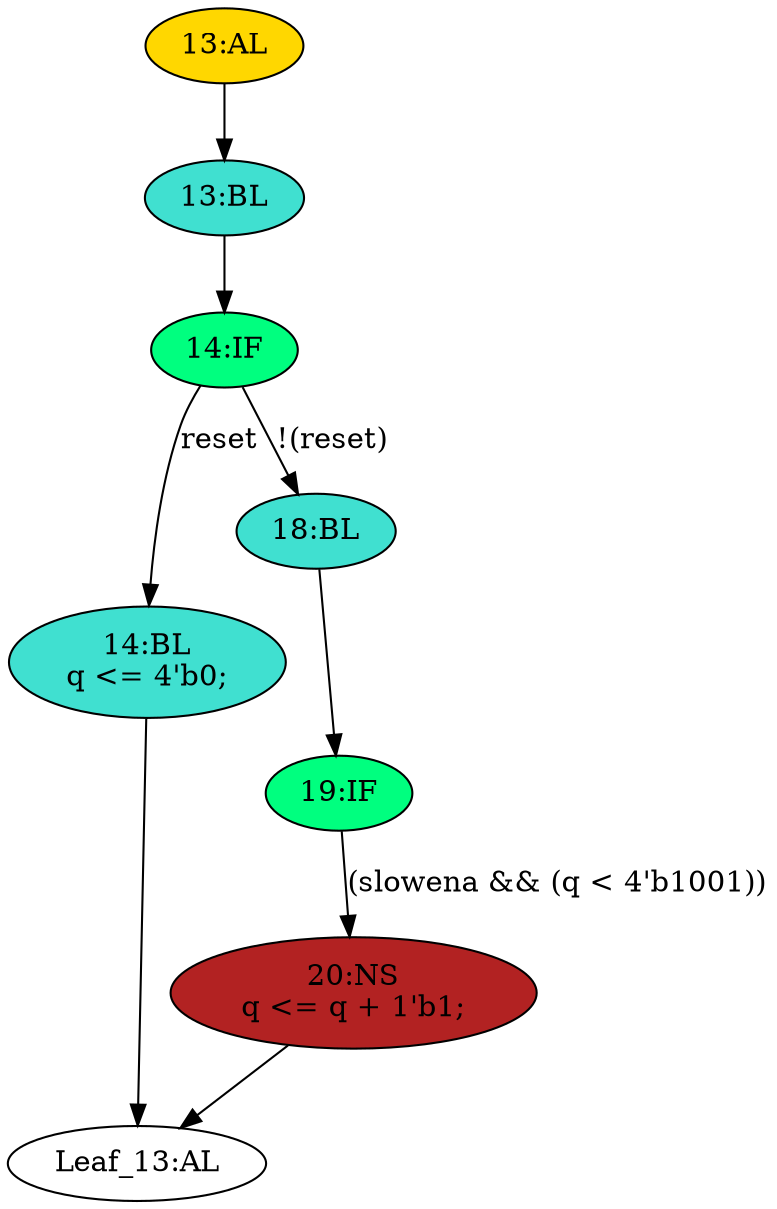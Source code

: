 strict digraph "" {
	node [label="\N"];
	"14:BL"	[ast="<pyverilog.vparser.ast.Block object at 0x7f474a6d9590>",
		fillcolor=turquoise,
		label="14:BL
q <= 4'b0;",
		statements="[<pyverilog.vparser.ast.NonblockingSubstitution object at 0x7f474a6d9350>]",
		style=filled,
		typ=Block];
	"Leaf_13:AL"	[def_var="['q']",
		label="Leaf_13:AL"];
	"14:BL" -> "Leaf_13:AL"	[cond="[]",
		lineno=None];
	"19:IF"	[ast="<pyverilog.vparser.ast.IfStatement object at 0x7f474a6d95d0>",
		fillcolor=springgreen,
		label="19:IF",
		statements="[]",
		style=filled,
		typ=IfStatement];
	"20:NS"	[ast="<pyverilog.vparser.ast.NonblockingSubstitution object at 0x7f474a6d9690>",
		fillcolor=firebrick,
		label="20:NS
q <= q + 1'b1;",
		statements="[<pyverilog.vparser.ast.NonblockingSubstitution object at 0x7f474a6d9690>]",
		style=filled,
		typ=NonblockingSubstitution];
	"19:IF" -> "20:NS"	[cond="['slowena', 'q']",
		label="(slowena && (q < 4'b1001))",
		lineno=19];
	"13:BL"	[ast="<pyverilog.vparser.ast.Block object at 0x7f474a6d9990>",
		fillcolor=turquoise,
		label="13:BL",
		statements="[]",
		style=filled,
		typ=Block];
	"14:IF"	[ast="<pyverilog.vparser.ast.IfStatement object at 0x7f474a6d99d0>",
		fillcolor=springgreen,
		label="14:IF",
		statements="[]",
		style=filled,
		typ=IfStatement];
	"13:BL" -> "14:IF"	[cond="[]",
		lineno=None];
	"14:IF" -> "14:BL"	[cond="['reset']",
		label=reset,
		lineno=14];
	"18:BL"	[ast="<pyverilog.vparser.ast.Block object at 0x7f474a6d9a10>",
		fillcolor=turquoise,
		label="18:BL",
		statements="[]",
		style=filled,
		typ=Block];
	"14:IF" -> "18:BL"	[cond="['reset']",
		label="!(reset)",
		lineno=14];
	"18:BL" -> "19:IF"	[cond="[]",
		lineno=None];
	"20:NS" -> "Leaf_13:AL"	[cond="[]",
		lineno=None];
	"13:AL"	[ast="<pyverilog.vparser.ast.Always object at 0x7f474a6d9b10>",
		clk_sens=True,
		fillcolor=gold,
		label="13:AL",
		sens="['clk']",
		statements="[]",
		style=filled,
		typ=Always,
		use_var="['reset', 'q', 'slowena']"];
	"13:AL" -> "13:BL"	[cond="[]",
		lineno=None];
}
